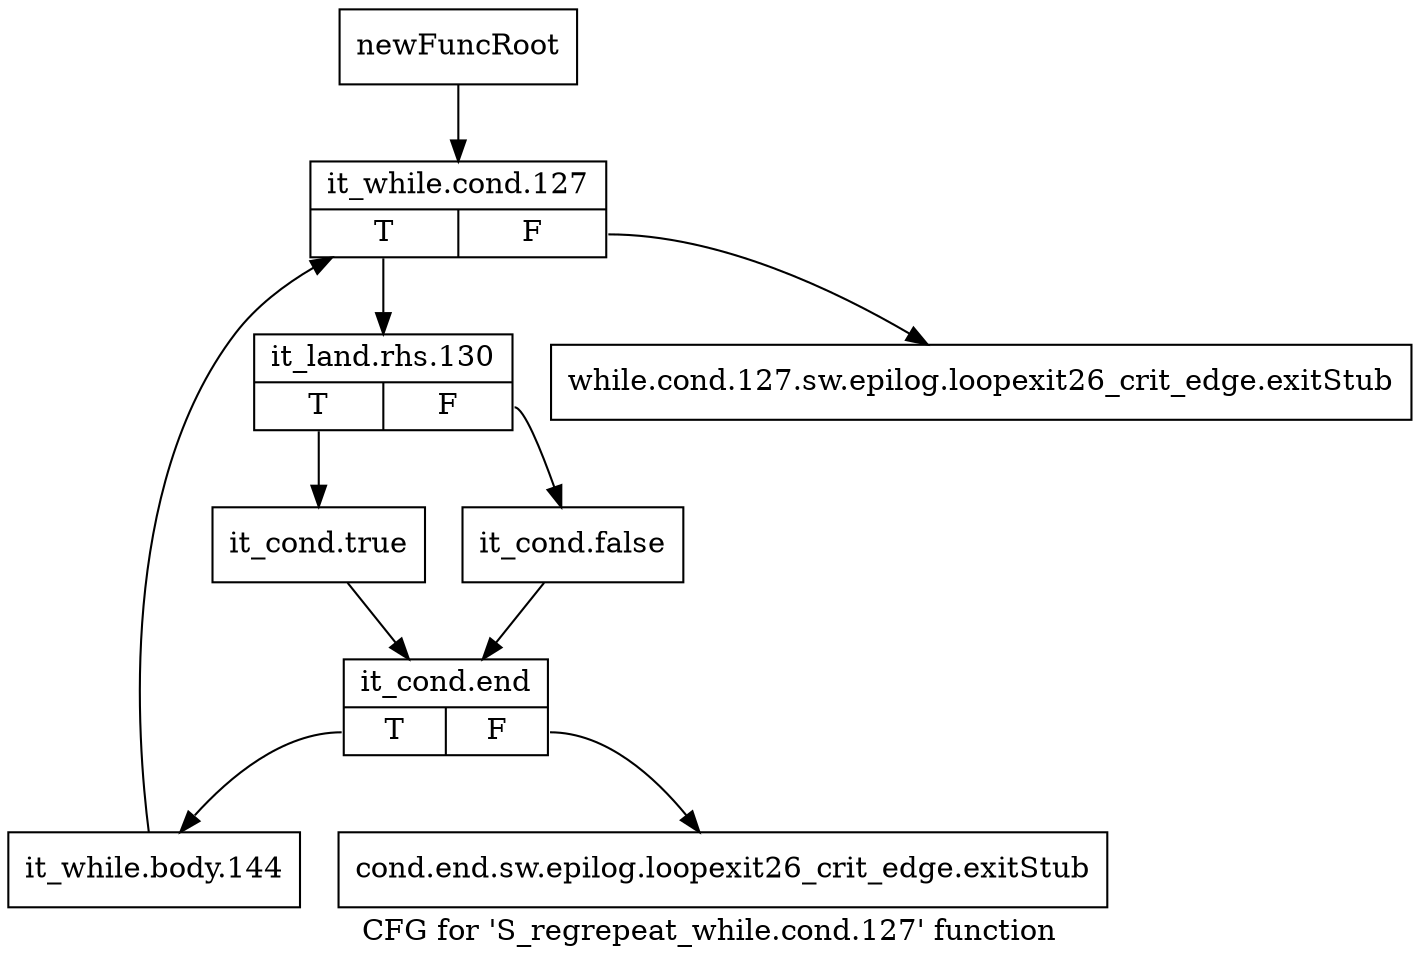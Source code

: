 digraph "CFG for 'S_regrepeat_while.cond.127' function" {
	label="CFG for 'S_regrepeat_while.cond.127' function";

	Node0x5413080 [shape=record,label="{newFuncRoot}"];
	Node0x5413080 -> Node0x5413170;
	Node0x54130d0 [shape=record,label="{while.cond.127.sw.epilog.loopexit26_crit_edge.exitStub}"];
	Node0x5413120 [shape=record,label="{cond.end.sw.epilog.loopexit26_crit_edge.exitStub}"];
	Node0x5413170 [shape=record,label="{it_while.cond.127|{<s0>T|<s1>F}}"];
	Node0x5413170:s0 -> Node0x54131c0;
	Node0x5413170:s1 -> Node0x54130d0;
	Node0x54131c0 [shape=record,label="{it_land.rhs.130|{<s0>T|<s1>F}}"];
	Node0x54131c0:s0 -> Node0x5413260;
	Node0x54131c0:s1 -> Node0x5413210;
	Node0x5413210 [shape=record,label="{it_cond.false}"];
	Node0x5413210 -> Node0x54132b0;
	Node0x5413260 [shape=record,label="{it_cond.true}"];
	Node0x5413260 -> Node0x54132b0;
	Node0x54132b0 [shape=record,label="{it_cond.end|{<s0>T|<s1>F}}"];
	Node0x54132b0:s0 -> Node0x5413300;
	Node0x54132b0:s1 -> Node0x5413120;
	Node0x5413300 [shape=record,label="{it_while.body.144}"];
	Node0x5413300 -> Node0x5413170;
}
